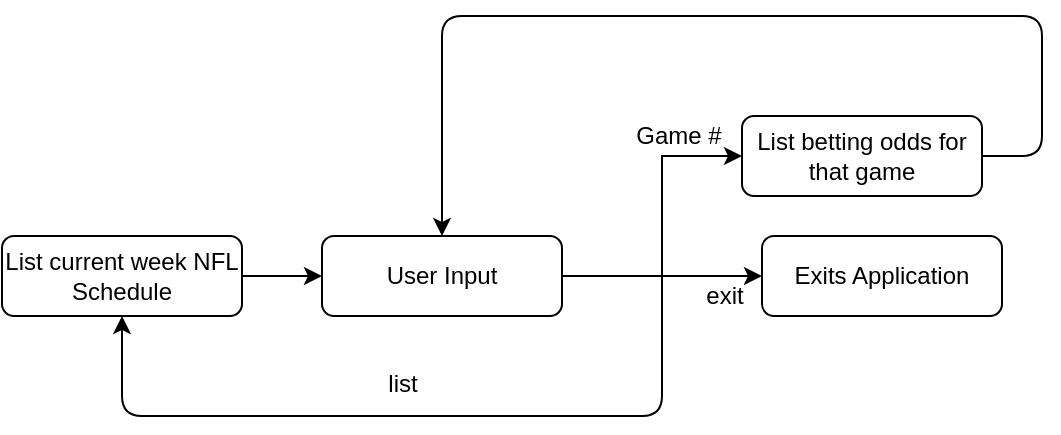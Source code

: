 <mxfile version="13.6.9" type="github">
  <diagram id="C5RBs43oDa-KdzZeNtuy" name="Page-1">
    <mxGraphModel dx="1426" dy="719" grid="1" gridSize="10" guides="1" tooltips="1" connect="1" arrows="1" fold="1" page="1" pageScale="1" pageWidth="827" pageHeight="1169" math="0" shadow="0">
      <root>
        <mxCell id="WIyWlLk6GJQsqaUBKTNV-0" />
        <mxCell id="WIyWlLk6GJQsqaUBKTNV-1" parent="WIyWlLk6GJQsqaUBKTNV-0" />
        <mxCell id="_B-5zbq5JfVLu140EhDh-8" value="" style="edgeStyle=orthogonalEdgeStyle;rounded=0;orthogonalLoop=1;jettySize=auto;html=1;" edge="1" parent="WIyWlLk6GJQsqaUBKTNV-1" source="WIyWlLk6GJQsqaUBKTNV-3" target="_B-5zbq5JfVLu140EhDh-0">
          <mxGeometry relative="1" as="geometry" />
        </mxCell>
        <mxCell id="WIyWlLk6GJQsqaUBKTNV-3" value="List current week NFL Schedule" style="rounded=1;whiteSpace=wrap;html=1;fontSize=12;glass=0;strokeWidth=1;shadow=0;" parent="WIyWlLk6GJQsqaUBKTNV-1" vertex="1">
          <mxGeometry x="30" y="270" width="120" height="40" as="geometry" />
        </mxCell>
        <mxCell id="WIyWlLk6GJQsqaUBKTNV-7" value="List betting odds for that game" style="rounded=1;whiteSpace=wrap;html=1;fontSize=12;glass=0;strokeWidth=1;shadow=0;" parent="WIyWlLk6GJQsqaUBKTNV-1" vertex="1">
          <mxGeometry x="400" y="210" width="120" height="40" as="geometry" />
        </mxCell>
        <mxCell id="WIyWlLk6GJQsqaUBKTNV-12" value="Exits Application" style="rounded=1;whiteSpace=wrap;html=1;fontSize=12;glass=0;strokeWidth=1;shadow=0;" parent="WIyWlLk6GJQsqaUBKTNV-1" vertex="1">
          <mxGeometry x="410" y="270" width="120" height="40" as="geometry" />
        </mxCell>
        <mxCell id="_B-5zbq5JfVLu140EhDh-9" value="&lt;font style=&quot;font-size: 12px&quot;&gt;Game #&lt;/font&gt;" style="edgeStyle=orthogonalEdgeStyle;rounded=0;orthogonalLoop=1;jettySize=auto;html=1;entryX=0;entryY=0.5;entryDx=0;entryDy=0;" edge="1" parent="WIyWlLk6GJQsqaUBKTNV-1" source="_B-5zbq5JfVLu140EhDh-0" target="WIyWlLk6GJQsqaUBKTNV-7">
          <mxGeometry x="0.571" y="10" relative="1" as="geometry">
            <Array as="points">
              <mxPoint x="360" y="290" />
              <mxPoint x="360" y="230" />
            </Array>
            <mxPoint as="offset" />
          </mxGeometry>
        </mxCell>
        <mxCell id="_B-5zbq5JfVLu140EhDh-10" value="" style="edgeStyle=orthogonalEdgeStyle;rounded=0;orthogonalLoop=1;jettySize=auto;html=1;entryX=0;entryY=0.5;entryDx=0;entryDy=0;" edge="1" parent="WIyWlLk6GJQsqaUBKTNV-1" source="_B-5zbq5JfVLu140EhDh-0" target="WIyWlLk6GJQsqaUBKTNV-12">
          <mxGeometry relative="1" as="geometry">
            <Array as="points">
              <mxPoint x="390" y="290" />
              <mxPoint x="390" y="290" />
            </Array>
          </mxGeometry>
        </mxCell>
        <mxCell id="_B-5zbq5JfVLu140EhDh-12" value="&lt;font style=&quot;font-size: 12px&quot;&gt;exit&lt;/font&gt;" style="edgeLabel;html=1;align=center;verticalAlign=middle;resizable=0;points=[];" vertex="1" connectable="0" parent="_B-5zbq5JfVLu140EhDh-10">
          <mxGeometry x="0.289" y="2" relative="1" as="geometry">
            <mxPoint x="16" y="12" as="offset" />
          </mxGeometry>
        </mxCell>
        <mxCell id="_B-5zbq5JfVLu140EhDh-0" value="User Input" style="rounded=1;whiteSpace=wrap;html=1;" vertex="1" parent="WIyWlLk6GJQsqaUBKTNV-1">
          <mxGeometry x="190" y="270" width="120" height="40" as="geometry" />
        </mxCell>
        <mxCell id="_B-5zbq5JfVLu140EhDh-11" value="" style="endArrow=classic;html=1;exitX=1;exitY=0.5;exitDx=0;exitDy=0;entryX=0.5;entryY=0;entryDx=0;entryDy=0;" edge="1" parent="WIyWlLk6GJQsqaUBKTNV-1" source="WIyWlLk6GJQsqaUBKTNV-7" target="_B-5zbq5JfVLu140EhDh-0">
          <mxGeometry width="50" height="50" relative="1" as="geometry">
            <mxPoint x="540" y="270" as="sourcePoint" />
            <mxPoint x="550" y="210" as="targetPoint" />
            <Array as="points">
              <mxPoint x="550" y="230" />
              <mxPoint x="550" y="160" />
              <mxPoint x="390" y="160" />
              <mxPoint x="250" y="160" />
            </Array>
          </mxGeometry>
        </mxCell>
        <mxCell id="_B-5zbq5JfVLu140EhDh-15" value="" style="endArrow=classic;html=1;entryX=0.5;entryY=1;entryDx=0;entryDy=0;" edge="1" parent="WIyWlLk6GJQsqaUBKTNV-1" target="WIyWlLk6GJQsqaUBKTNV-3">
          <mxGeometry width="50" height="50" relative="1" as="geometry">
            <mxPoint x="360" y="290" as="sourcePoint" />
            <mxPoint x="360" y="360" as="targetPoint" />
            <Array as="points">
              <mxPoint x="360" y="360" />
              <mxPoint x="240" y="360" />
              <mxPoint x="90" y="360" />
            </Array>
          </mxGeometry>
        </mxCell>
        <mxCell id="_B-5zbq5JfVLu140EhDh-16" value="&lt;font style=&quot;font-size: 12px&quot;&gt;list&lt;/font&gt;" style="edgeLabel;html=1;align=center;verticalAlign=middle;resizable=0;points=[];" vertex="1" connectable="0" parent="_B-5zbq5JfVLu140EhDh-15">
          <mxGeometry x="0.55" y="-3" relative="1" as="geometry">
            <mxPoint x="102" y="-13" as="offset" />
          </mxGeometry>
        </mxCell>
      </root>
    </mxGraphModel>
  </diagram>
</mxfile>
